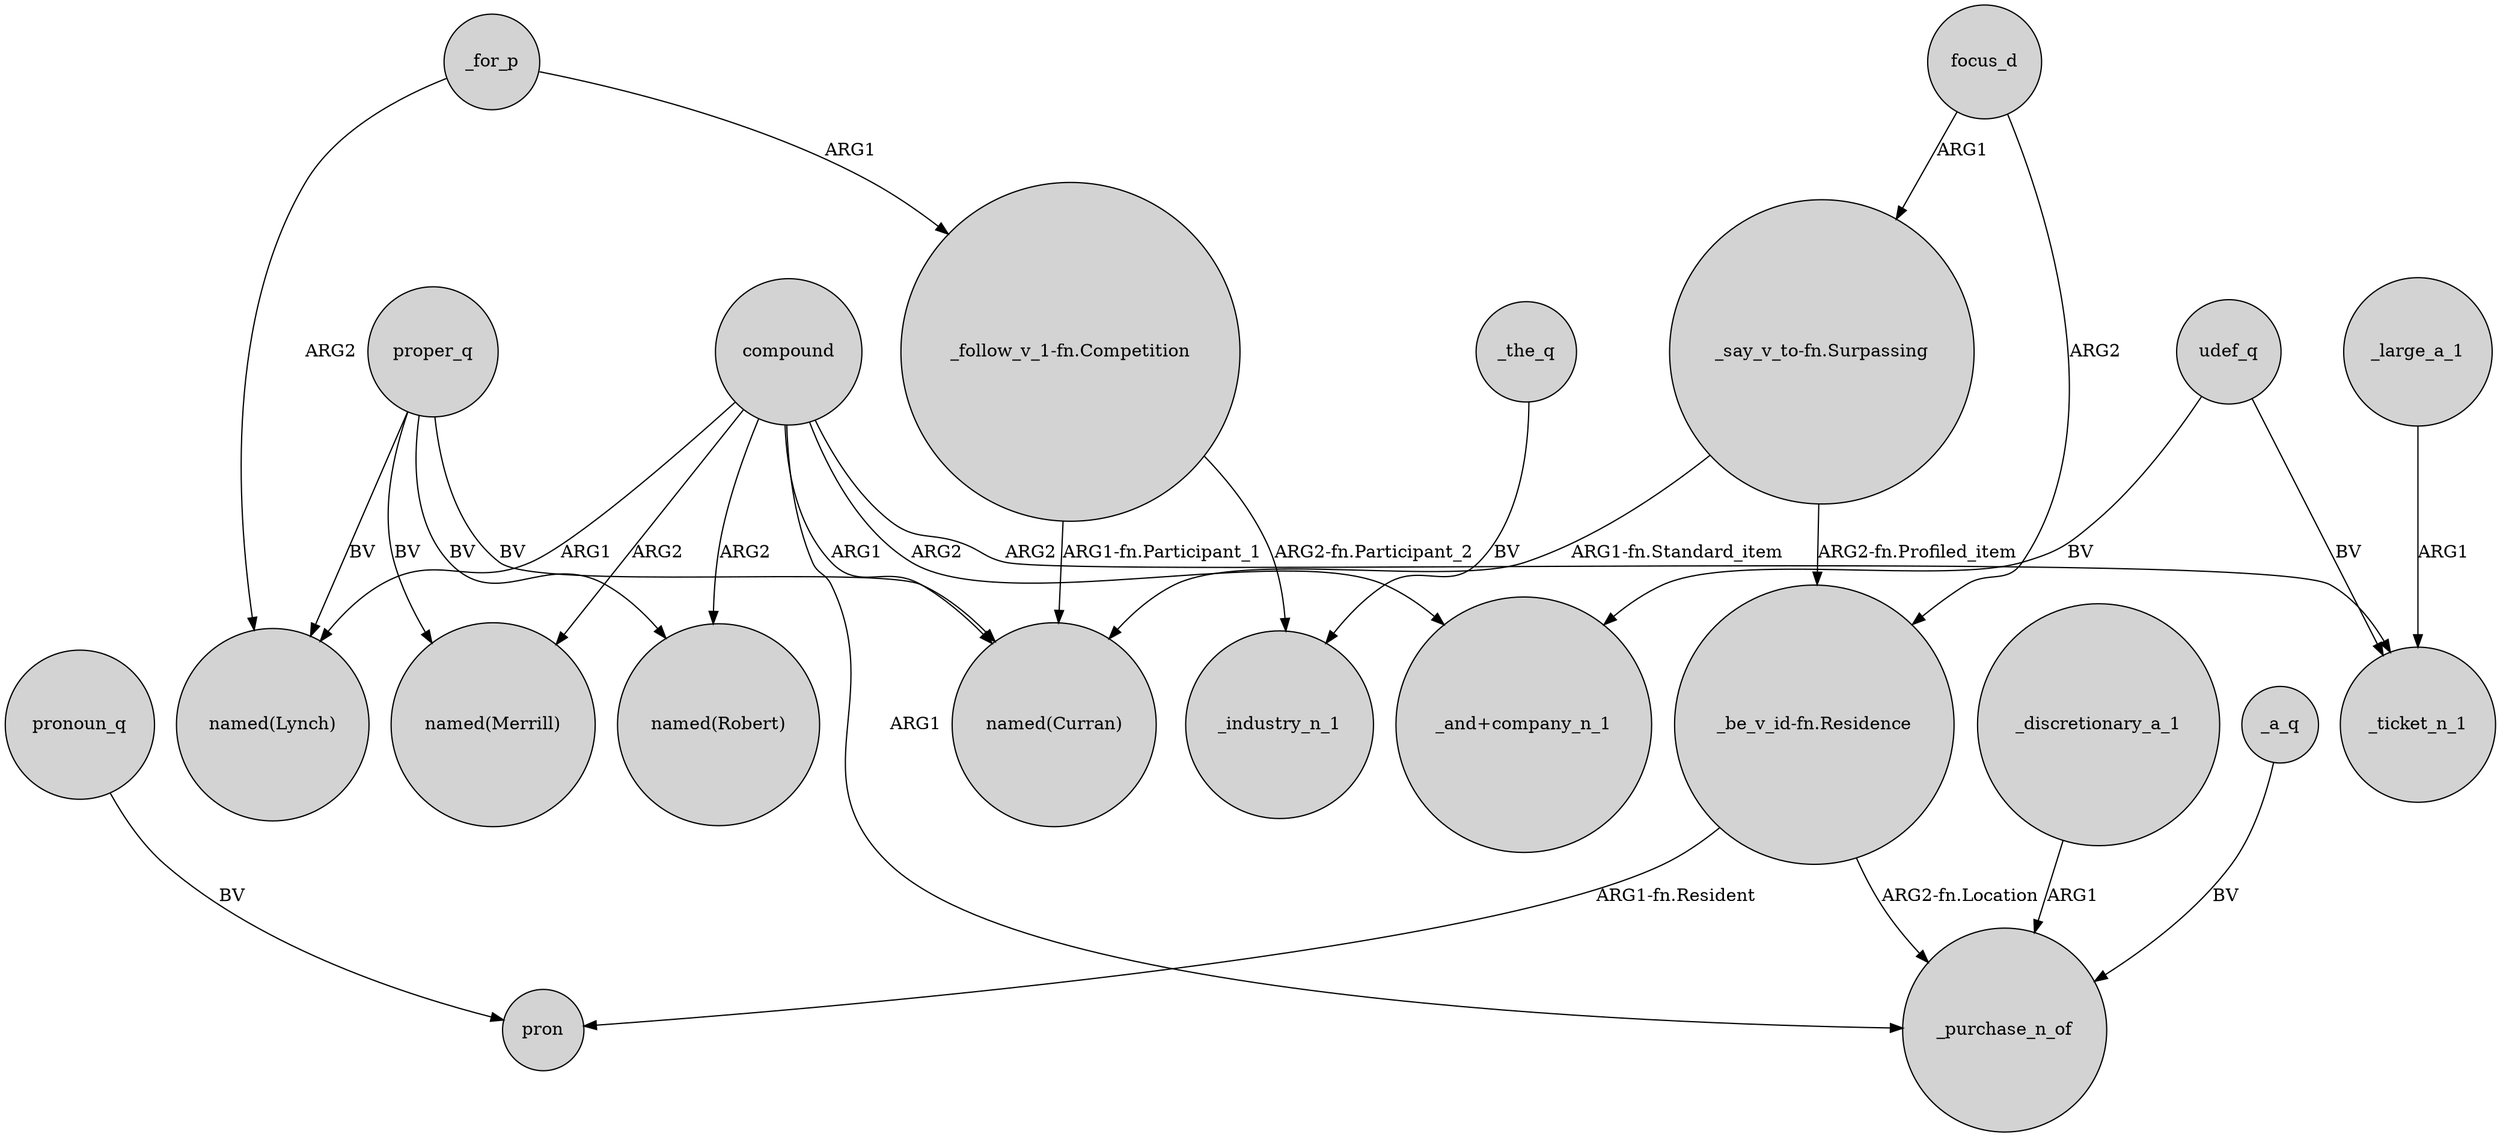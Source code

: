 digraph {
	node [shape=circle style=filled]
	compound -> _purchase_n_of [label=ARG1]
	udef_q -> _ticket_n_1 [label=BV]
	compound -> _ticket_n_1 [label=ARG2]
	compound -> "_and+company_n_1" [label=ARG2]
	proper_q -> "named(Merrill)" [label=BV]
	focus_d -> "_be_v_id-fn.Residence" [label=ARG2]
	"_follow_v_1-fn.Competition" -> "named(Curran)" [label="ARG1-fn.Participant_1"]
	_large_a_1 -> _ticket_n_1 [label=ARG1]
	_for_p -> "_follow_v_1-fn.Competition" [label=ARG1]
	_discretionary_a_1 -> _purchase_n_of [label=ARG1]
	_for_p -> "named(Lynch)" [label=ARG2]
	"_be_v_id-fn.Residence" -> pron [label="ARG1-fn.Resident"]
	compound -> "named(Curran)" [label=ARG1]
	proper_q -> "named(Curran)" [label=BV]
	pronoun_q -> pron [label=BV]
	"_follow_v_1-fn.Competition" -> _industry_n_1 [label="ARG2-fn.Participant_2"]
	compound -> "named(Robert)" [label=ARG2]
	proper_q -> "named(Lynch)" [label=BV]
	_a_q -> _purchase_n_of [label=BV]
	compound -> "named(Lynch)" [label=ARG1]
	proper_q -> "named(Robert)" [label=BV]
	focus_d -> "_say_v_to-fn.Surpassing" [label=ARG1]
	udef_q -> "_and+company_n_1" [label=BV]
	"_be_v_id-fn.Residence" -> _purchase_n_of [label="ARG2-fn.Location"]
	_the_q -> _industry_n_1 [label=BV]
	compound -> "named(Merrill)" [label=ARG2]
	"_say_v_to-fn.Surpassing" -> "_be_v_id-fn.Residence" [label="ARG2-fn.Profiled_item"]
	"_say_v_to-fn.Surpassing" -> "named(Curran)" [label="ARG1-fn.Standard_item"]
}
